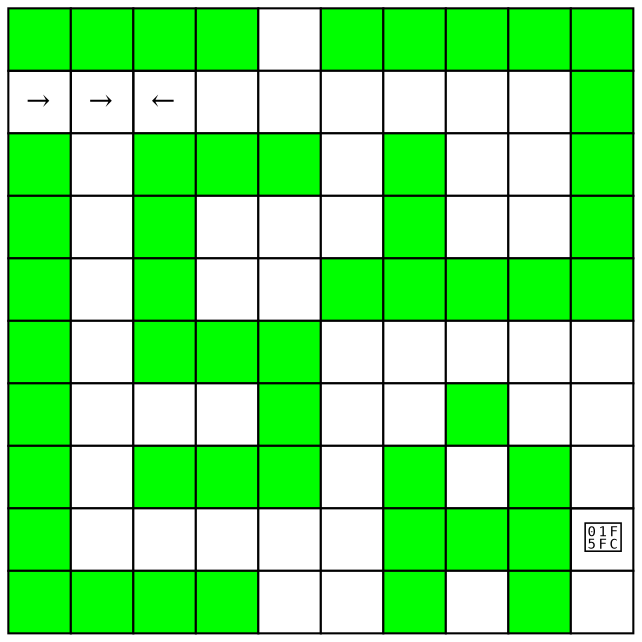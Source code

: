 digraph maze { 
Maze [shape=none, margin=0, label=< 
<table border="0" cellborder="1" cellspacing="0" cellpadding="0"> 
<tr> 
<td width="30" height="30" bgcolor="green"></td> 
<td width="30" height="30" bgcolor="green"></td> 
<td width="30" height="30" bgcolor="green"></td> 
<td width="30" height="30" bgcolor="green"></td> 
<td width="30" height="30" bgcolor="white"></td> 
<td width="30" height="30" bgcolor="green"></td> 
<td width="30" height="30" bgcolor="green"></td> 
<td width="30" height="30" bgcolor="green"></td> 
<td width="30" height="30" bgcolor="green"></td> 
<td width="30" height="30" bgcolor="green"></td> 
</tr> 
<tr> 
<td width="30" height="30">&#x2192;</td> 
<td width="30" height="30">&#x2192;</td> 
<td width="30" height="30">&#x2190;</td> 
<td width="30" height="30" bgcolor="white"></td> 
<td width="30" height="30" bgcolor="white"></td> 
<td width="30" height="30" bgcolor="white"></td> 
<td width="30" height="30" bgcolor="white"></td> 
<td width="30" height="30" bgcolor="white"></td> 
<td width="30" height="30" bgcolor="white"></td> 
<td width="30" height="30" bgcolor="green"></td> 
</tr> 
<tr> 
<td width="30" height="30" bgcolor="green"></td> 
<td width="30" height="30" bgcolor="white"></td> 
<td width="30" height="30" bgcolor="green"></td> 
<td width="30" height="30" bgcolor="green"></td> 
<td width="30" height="30" bgcolor="green"></td> 
<td width="30" height="30" bgcolor="white"></td> 
<td width="30" height="30" bgcolor="green"></td> 
<td width="30" height="30" bgcolor="white"></td> 
<td width="30" height="30" bgcolor="white"></td> 
<td width="30" height="30" bgcolor="green"></td> 
</tr> 
<tr> 
<td width="30" height="30" bgcolor="green"></td> 
<td width="30" height="30" bgcolor="white"></td> 
<td width="30" height="30" bgcolor="green"></td> 
<td width="30" height="30" bgcolor="white"></td> 
<td width="30" height="30" bgcolor="white"></td> 
<td width="30" height="30" bgcolor="white"></td> 
<td width="30" height="30" bgcolor="green"></td> 
<td width="30" height="30" bgcolor="white"></td> 
<td width="30" height="30" bgcolor="white"></td> 
<td width="30" height="30" bgcolor="green"></td> 
</tr> 
<tr> 
<td width="30" height="30" bgcolor="green"></td> 
<td width="30" height="30" bgcolor="white"></td> 
<td width="30" height="30" bgcolor="green"></td> 
<td width="30" height="30" bgcolor="white"></td> 
<td width="30" height="30" bgcolor="white"></td> 
<td width="30" height="30" bgcolor="green"></td> 
<td width="30" height="30" bgcolor="green"></td> 
<td width="30" height="30" bgcolor="green"></td> 
<td width="30" height="30" bgcolor="green"></td> 
<td width="30" height="30" bgcolor="green"></td> 
</tr> 
<tr> 
<td width="30" height="30" bgcolor="green"></td> 
<td width="30" height="30" bgcolor="white"></td> 
<td width="30" height="30" bgcolor="green"></td> 
<td width="30" height="30" bgcolor="green"></td> 
<td width="30" height="30" bgcolor="green"></td> 
<td width="30" height="30" bgcolor="white"></td> 
<td width="30" height="30" bgcolor="white"></td> 
<td width="30" height="30" bgcolor="white"></td> 
<td width="30" height="30" bgcolor="white"></td> 
<td width="30" height="30" bgcolor="white"></td> 
</tr> 
<tr> 
<td width="30" height="30" bgcolor="green"></td> 
<td width="30" height="30" bgcolor="white"></td> 
<td width="30" height="30" bgcolor="white"></td> 
<td width="30" height="30" bgcolor="white"></td> 
<td width="30" height="30" bgcolor="green"></td> 
<td width="30" height="30" bgcolor="white"></td> 
<td width="30" height="30" bgcolor="white"></td> 
<td width="30" height="30" bgcolor="green"></td> 
<td width="30" height="30" bgcolor="white"></td> 
<td width="30" height="30" bgcolor="white"></td> 
</tr> 
<tr> 
<td width="30" height="30" bgcolor="green"></td> 
<td width="30" height="30" bgcolor="white"></td> 
<td width="30" height="30" bgcolor="green"></td> 
<td width="30" height="30" bgcolor="green"></td> 
<td width="30" height="30" bgcolor="green"></td> 
<td width="30" height="30" bgcolor="white"></td> 
<td width="30" height="30" bgcolor="green"></td> 
<td width="30" height="30" bgcolor="white"></td> 
<td width="30" height="30" bgcolor="green"></td> 
<td width="30" height="30" bgcolor="white"></td> 
</tr> 
<tr> 
<td width="30" height="30" bgcolor="green"></td> 
<td width="30" height="30" bgcolor="white"></td> 
<td width="30" height="30" bgcolor="white"></td> 
<td width="30" height="30" bgcolor="white"></td> 
<td width="30" height="30" bgcolor="white"></td> 
<td width="30" height="30" bgcolor="white"></td> 
<td width="30" height="30" bgcolor="green"></td> 
<td width="30" height="30" bgcolor="green"></td> 
<td width="30" height="30" bgcolor="green"></td> 
<td width="30" height="30">&#128508;</td> 
</tr> 
<tr> 
<td width="30" height="30" bgcolor="green"></td> 
<td width="30" height="30" bgcolor="green"></td> 
<td width="30" height="30" bgcolor="green"></td> 
<td width="30" height="30" bgcolor="green"></td> 
<td width="30" height="30" bgcolor="white"></td> 
<td width="30" height="30" bgcolor="white"></td> 
<td width="30" height="30" bgcolor="green"></td> 
<td width="30" height="30" bgcolor="white"></td> 
<td width="30" height="30" bgcolor="green"></td> 
<td width="30" height="30" bgcolor="white"></td> 
</tr> 
</table> 
  >]; 
} 

